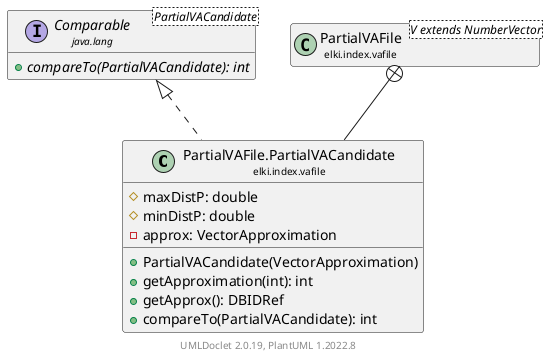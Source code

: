 @startuml
    remove .*\.(Instance|Par|Parameterizer|Factory)$
    set namespaceSeparator none
    hide empty fields
    hide empty methods

    class "<size:14>PartialVAFile.PartialVACandidate\n<size:10>elki.index.vafile" as elki.index.vafile.PartialVAFile.PartialVACandidate [[PartialVAFile.PartialVACandidate.html]] {
        #maxDistP: double
        #minDistP: double
        -approx: VectorApproximation
        +PartialVACandidate(VectorApproximation)
        +getApproximation(int): int
        +getApprox(): DBIDRef
        +compareTo(PartialVACandidate): int
    }

    interface "<size:14>Comparable\n<size:10>java.lang" as java.lang.Comparable<PartialVACandidate> {
        {abstract} +compareTo(PartialVACandidate): int
    }
    class "<size:14>PartialVAFile\n<size:10>elki.index.vafile" as elki.index.vafile.PartialVAFile<V extends NumberVector> [[PartialVAFile.html]]

    java.lang.Comparable <|.. elki.index.vafile.PartialVAFile.PartialVACandidate
    elki.index.vafile.PartialVAFile +-- elki.index.vafile.PartialVAFile.PartialVACandidate

    center footer UMLDoclet 2.0.19, PlantUML 1.2022.8
@enduml
